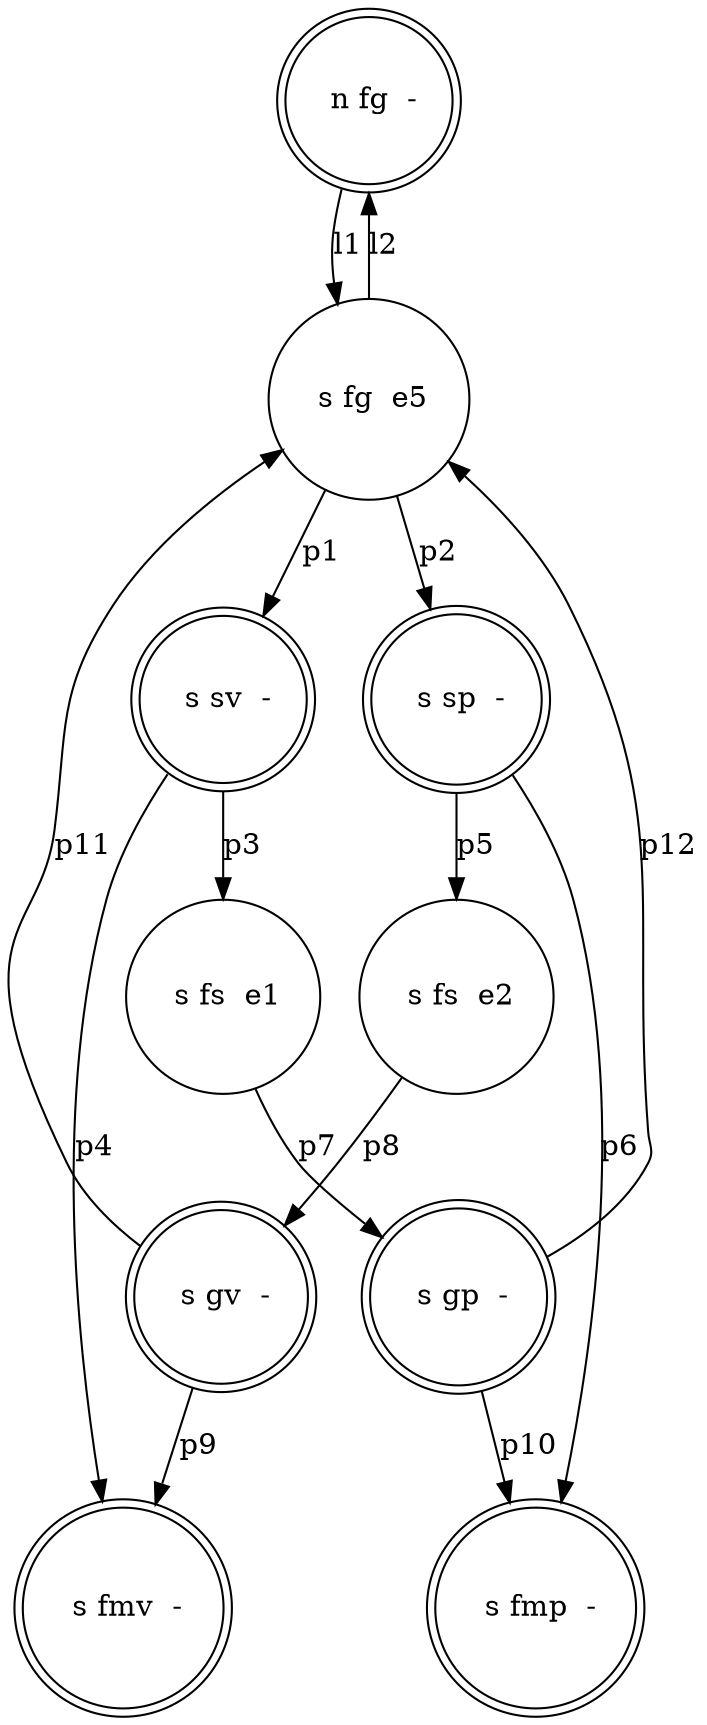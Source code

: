 digraph Caso_studio_BS {
	" n fg  -" [shape=doublecircle]
	" s fg  e5" [shape=circle]
	" n fg  -" -> " s fg  e5" [label=l1]
	" s fg  e5" -> " n fg  -" [label=l2]
	" s sv  -" [shape=doublecircle]
	" s fg  e5" -> " s sv  -" [label=p1]
	" s fmv  -" [shape=doublecircle]
	" s sv  -" -> " s fmv  -" [label=p4]
	" s fs  e1" [shape=circle]
	" s sv  -" -> " s fs  e1" [label=p3]
	" s gp  -" [shape=doublecircle]
	" s fs  e1" -> " s gp  -" [label=p7]
	" s fmp  -" [shape=doublecircle]
	" s gp  -" -> " s fmp  -" [label=p10]
	" s gp  -" -> " s fg  e5" [label=p12]
	" s sp  -" [shape=doublecircle]
	" s fg  e5" -> " s sp  -" [label=p2]
	" s sp  -" -> " s fmp  -" [label=p6]
	" s fs  e2" [shape=circle]
	" s sp  -" -> " s fs  e2" [label=p5]
	" s gv  -" [shape=doublecircle]
	" s fs  e2" -> " s gv  -" [label=p8]
	" s gv  -" -> " s fmv  -" [label=p9]
	" s gv  -" -> " s fg  e5" [label=p11]
}
